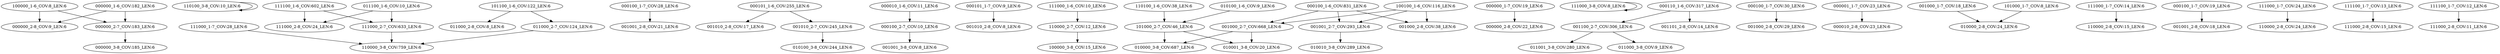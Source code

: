 digraph G {
    "100000_1-6_COV:8_LEN:6" -> "000000_2-8_COV:9_LEN:6";
    "100000_1-6_COV:8_LEN:6" -> "000000_2-7_COV:183_LEN:6";
    "000000_1-6_COV:182_LEN:6" -> "000000_2-8_COV:9_LEN:6";
    "000000_1-6_COV:182_LEN:6" -> "000000_2-7_COV:183_LEN:6";
    "110100_3-8_COV:10_LEN:6" -> "110100_3-8_COV:10_LEN:6";
    "111000_2-7_COV:633_LEN:6" -> "110000_3-8_COV:759_LEN:6";
    "111000_1-7_COV:28_LEN:6" -> "110000_3-8_COV:759_LEN:6";
    "000100_1-7_COV:28_LEN:6" -> "001001_2-8_COV:21_LEN:6";
    "011100_1-6_COV:10_LEN:6" -> "111000_2-7_COV:633_LEN:6";
    "011100_1-6_COV:10_LEN:6" -> "111000_2-8_COV:24_LEN:6";
    "000101_1-6_COV:255_LEN:6" -> "001010_2-8_COV:17_LEN:6";
    "000101_1-6_COV:255_LEN:6" -> "001010_2-7_COV:245_LEN:6";
    "000010_1-6_COV:11_LEN:6" -> "000100_2-7_COV:10_LEN:6";
    "000101_1-7_COV:9_LEN:6" -> "001010_2-8_COV:8_LEN:6";
    "110000_2-7_COV:12_LEN:6" -> "100000_3-8_COV:15_LEN:6";
    "001000_2-7_COV:668_LEN:6" -> "010000_3-8_COV:687_LEN:6";
    "001000_2-7_COV:668_LEN:6" -> "010001_3-8_COV:20_LEN:6";
    "000100_1-6_COV:831_LEN:6" -> "001000_2-7_COV:668_LEN:6";
    "000100_1-6_COV:831_LEN:6" -> "001001_2-7_COV:293_LEN:6";
    "000100_1-6_COV:831_LEN:6" -> "001000_2-8_COV:38_LEN:6";
    "111000_1-6_COV:10_LEN:6" -> "110000_2-7_COV:12_LEN:6";
    "000000_1-7_COV:19_LEN:6" -> "000000_2-8_COV:22_LEN:6";
    "111000_3-8_COV:8_LEN:6" -> "111000_3-8_COV:8_LEN:6";
    "001100_2-7_COV:306_LEN:6" -> "011001_3-8_COV:280_LEN:6";
    "001100_2-7_COV:306_LEN:6" -> "011000_3-8_COV:9_LEN:6";
    "000100_2-7_COV:10_LEN:6" -> "001001_3-8_COV:8_LEN:6";
    "000100_1-7_COV:30_LEN:6" -> "001000_2-8_COV:29_LEN:6";
    "001001_2-7_COV:293_LEN:6" -> "010010_3-8_COV:289_LEN:6";
    "000001_1-7_COV:23_LEN:6" -> "000010_2-8_COV:23_LEN:6";
    "001000_1-7_COV:18_LEN:6" -> "010000_2-8_COV:24_LEN:6";
    "100100_1-6_COV:116_LEN:6" -> "001000_2-7_COV:668_LEN:6";
    "100100_1-6_COV:116_LEN:6" -> "001001_2-7_COV:293_LEN:6";
    "100100_1-6_COV:116_LEN:6" -> "001000_2-8_COV:38_LEN:6";
    "000000_2-7_COV:183_LEN:6" -> "000000_3-8_COV:185_LEN:6";
    "111000_1-7_COV:14_LEN:6" -> "110000_2-8_COV:15_LEN:6";
    "110100_1-6_COV:38_LEN:6" -> "101000_2-7_COV:46_LEN:6";
    "000110_1-6_COV:317_LEN:6" -> "001101_2-8_COV:14_LEN:6";
    "000110_1-6_COV:317_LEN:6" -> "001100_2-7_COV:306_LEN:6";
    "000100_1-7_COV:19_LEN:6" -> "001001_2-8_COV:18_LEN:6";
    "101000_1-7_COV:8_LEN:6" -> "010000_2-8_COV:24_LEN:6";
    "111100_1-6_COV:602_LEN:6" -> "111000_2-7_COV:633_LEN:6";
    "111100_1-6_COV:602_LEN:6" -> "111000_2-8_COV:24_LEN:6";
    "010100_1-6_COV:9_LEN:6" -> "101000_2-7_COV:46_LEN:6";
    "111000_1-7_COV:24_LEN:6" -> "110000_2-8_COV:24_LEN:6";
    "111100_1-7_COV:13_LEN:6" -> "111000_2-8_COV:15_LEN:6";
    "011000_2-7_COV:124_LEN:6" -> "110000_3-8_COV:759_LEN:6";
    "111100_1-7_COV:12_LEN:6" -> "111000_2-8_COV:11_LEN:6";
    "101000_2-7_COV:46_LEN:6" -> "010000_3-8_COV:687_LEN:6";
    "101000_2-7_COV:46_LEN:6" -> "010001_3-8_COV:20_LEN:6";
    "001010_2-7_COV:245_LEN:6" -> "010100_3-8_COV:244_LEN:6";
    "101100_1-6_COV:122_LEN:6" -> "011000_2-8_COV:8_LEN:6";
    "101100_1-6_COV:122_LEN:6" -> "011000_2-7_COV:124_LEN:6";
}
